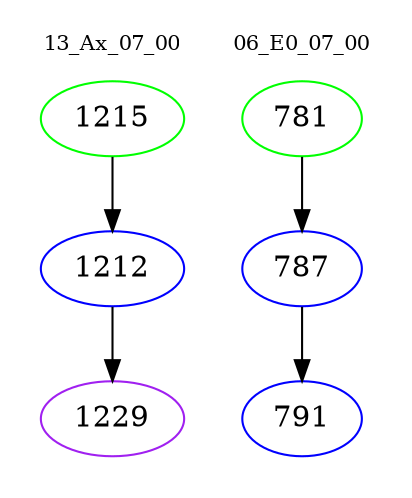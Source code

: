 digraph{
subgraph cluster_0 {
color = white
label = "13_Ax_07_00";
fontsize=10;
T0_1215 [label="1215", color="green"]
T0_1215 -> T0_1212 [color="black"]
T0_1212 [label="1212", color="blue"]
T0_1212 -> T0_1229 [color="black"]
T0_1229 [label="1229", color="purple"]
}
subgraph cluster_1 {
color = white
label = "06_E0_07_00";
fontsize=10;
T1_781 [label="781", color="green"]
T1_781 -> T1_787 [color="black"]
T1_787 [label="787", color="blue"]
T1_787 -> T1_791 [color="black"]
T1_791 [label="791", color="blue"]
}
}

